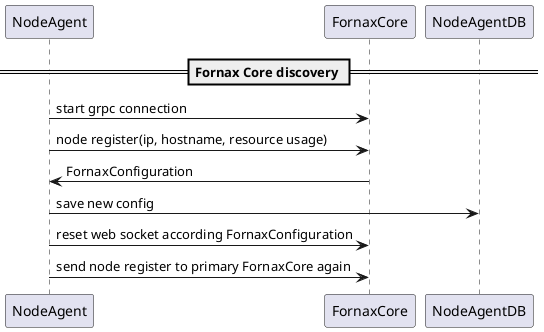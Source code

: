 @startuml
== Fornax Core discovery ==
NodeAgent -> FornaxCore: start grpc connection
NodeAgent -> FornaxCore: node register(ip, hostname, resource usage)
FornaxCore -> NodeAgent: FornaxConfiguration
NodeAgent -> NodeAgentDB: save new config
NodeAgent -> FornaxCore: reset web socket according FornaxConfiguration
NodeAgent -> FornaxCore: send node register to primary FornaxCore again
@enduml

@startuml
== node registion  ==
NodeAgent-> FornaxCore: node register(ip, hostname, resource usage)
FornaxCore-> NodeAgent: send control plane node configuration, eg. pod cidr
NodeAgent-> NodeAgentDB: query pod/session table
NodeAgent--> CRI: query running pod
NodeAgent-> NodeAgentDB: sent missing pod state terminated
NodeAgent-> FornaxCore: send terminated pod state 
NodeAgent-> NodeAgentDB: set session state terminated of terminated pod
NodeAgent-> FornaxCore: send terminated session state
NodeAgent-> FornaxCore: node ready message
loop forever
NodeAgent-> FornaxCore: node state
end
@enduml


@startuml
== create standby pod ==
FornaxCore -> NodeAgent: create pod
NodeAgent-> NodeAgentDB: create pod table item and a pod actor
NodeAgent-> FornaxCore: pod state creating
NodeAgent-> CRI: create pod container
NodeAgent-> NodeAgentDB: set pod state standby
NodeAgent-> FornaxCore: pod state standby

loop liveness
NodeAgent-> CRI: check pod liveness
alt live
NodeAgent-> FornaxCore: pod state standby
else gone
NodeAgent-> NodeAgentDB: set pod state terminating
NodeAgent-> CRI: delete pod
NodeAgent-> CRI: check pod down
NodeAgent-> NodeAgentDB: save pod state terminated
NodeAgent-> FornaxCore: pod state terminated
end
end

@enduml

@startuml
== create active pod ==
FornaxCore -> NodeAgent: create pod
NodeAgent-> NodeAgentDB: create pod table item and a pod actor
NodeAgent-> FornaxCore: pod state creating
NodeAgent-> CRI: create pod container
NodeAgent-> NodeAgentDB: set pod state standby
NodeAgent-> FornaxCore: pod state standby

alt liveness
NodeAgent-> CRI: check pod liveness
else gone
NodeAgent-> NodeAgentDB: set pod state terminating
NodeAgent-> CRI: delete pod
NodeAgent-> CRI: check pod down
NodeAgent-> NodeAgentDB: save pod state terminated
NodeAgent-> FornaxCore: pod state terminated
end

NodeAgent-> CRI: active standby pod
loop applive
Container -> NodeAgent: application connection heartbeat
NodeAgent-> NodeAgentDB: set pod state running
NodeAgent-> FornaxCore: pod state running
end

@enduml

@startuml
== create session ==
FornaxCore -> NodeAgent: start session
NodeAgent-> NodeAgentDB: create session table item and a session actor
NodeAgent-> FornaxCore: session state creating
NodeAgent-> CRI: active standby pod if necessary

alt ready
Container-> NodeAgent: app connection heartbeat
NodeAgent-> Container: start session
Container-> NodeAgent: session ready callback
NodeAgent-> FornaxCore: session state ready
else ready timeout
NodeAgent-> NodeAgentDB: save session state terminating
NodeAgent-> FornaxCore: session state terminating
NodeAgent-> Container: do the best to close session
end

loop live
Container-> NodeAgent: client session state
NodeAgent-> NodeAgentDB: session state live
NodeAgent-> FornaxCore: session state live
end

@enduml

@startuml
== terminate pod==
FornaxCore -> NodeAgent: terminate pod
NodeAgent-> NodeAgentDB: save pod state terminating
NodeAgent-> FornaxCore: report state terminating

alt pod has session?
NodeAgent -> NodeAgentDB: set pod evacuating state
NodeAgent-> Container: close session
Container-> NodeAgent: session closed callcallback
NodeAgent-> NodeAgentDB: save pod state terminating
else
NodeAgent-> NodeAgentDB: save pod state terminating
end

NodeAgent -> CRI: terminate pod
NodeAgent-> FornaxCore: pod state terminated

@enduml